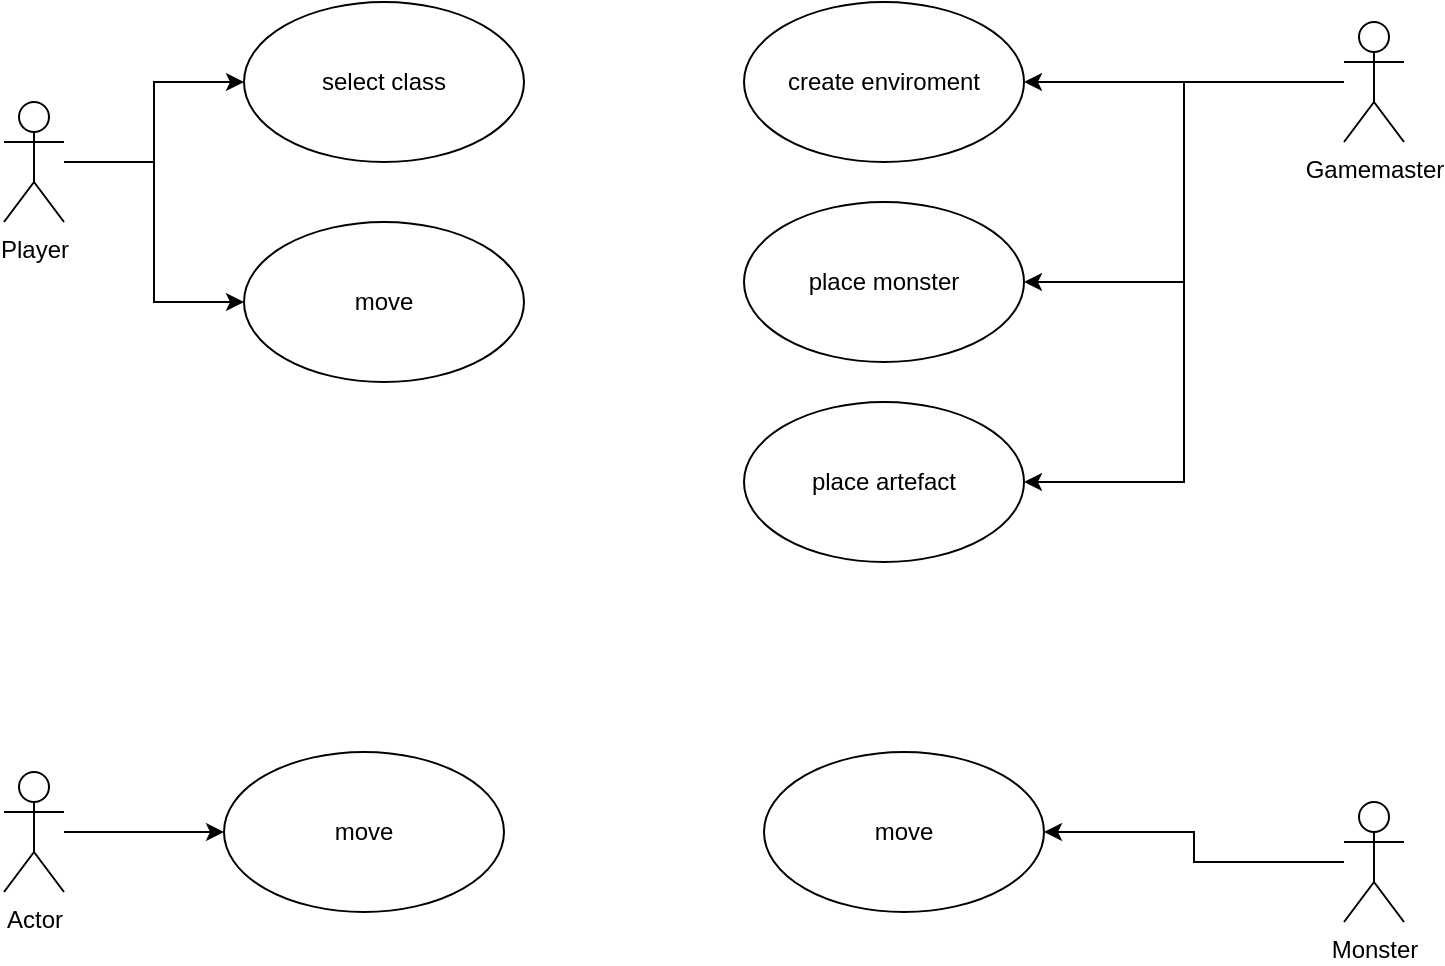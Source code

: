 <mxfile version="22.0.8" type="github">
  <diagram name="Seite-1" id="2xyvLNTgmCJKzzGvqvZv">
    <mxGraphModel dx="1025" dy="719" grid="1" gridSize="10" guides="1" tooltips="1" connect="1" arrows="1" fold="1" page="1" pageScale="1" pageWidth="827" pageHeight="1169" math="0" shadow="0">
      <root>
        <mxCell id="0" />
        <mxCell id="1" parent="0" />
        <mxCell id="BZ70V6ue75BZNzx52PEY-3" style="edgeStyle=orthogonalEdgeStyle;rounded=0;orthogonalLoop=1;jettySize=auto;html=1;entryX=0;entryY=0.5;entryDx=0;entryDy=0;" edge="1" parent="1" source="BZ70V6ue75BZNzx52PEY-1" target="BZ70V6ue75BZNzx52PEY-2">
          <mxGeometry relative="1" as="geometry" />
        </mxCell>
        <mxCell id="BZ70V6ue75BZNzx52PEY-5" style="edgeStyle=orthogonalEdgeStyle;rounded=0;orthogonalLoop=1;jettySize=auto;html=1;entryX=0;entryY=0.5;entryDx=0;entryDy=0;" edge="1" parent="1" source="BZ70V6ue75BZNzx52PEY-1" target="BZ70V6ue75BZNzx52PEY-4">
          <mxGeometry relative="1" as="geometry" />
        </mxCell>
        <mxCell id="BZ70V6ue75BZNzx52PEY-1" value="Player" style="shape=umlActor;verticalLabelPosition=bottom;verticalAlign=top;html=1;outlineConnect=0;" vertex="1" parent="1">
          <mxGeometry x="70" y="190" width="30" height="60" as="geometry" />
        </mxCell>
        <mxCell id="BZ70V6ue75BZNzx52PEY-2" value="select class" style="ellipse;whiteSpace=wrap;html=1;" vertex="1" parent="1">
          <mxGeometry x="190" y="140" width="140" height="80" as="geometry" />
        </mxCell>
        <mxCell id="BZ70V6ue75BZNzx52PEY-4" value="move" style="ellipse;whiteSpace=wrap;html=1;" vertex="1" parent="1">
          <mxGeometry x="190" y="250" width="140" height="80" as="geometry" />
        </mxCell>
        <mxCell id="BZ70V6ue75BZNzx52PEY-9" style="edgeStyle=orthogonalEdgeStyle;rounded=0;orthogonalLoop=1;jettySize=auto;html=1;" edge="1" parent="1" source="BZ70V6ue75BZNzx52PEY-7" target="BZ70V6ue75BZNzx52PEY-8">
          <mxGeometry relative="1" as="geometry" />
        </mxCell>
        <mxCell id="BZ70V6ue75BZNzx52PEY-12" style="edgeStyle=orthogonalEdgeStyle;rounded=0;orthogonalLoop=1;jettySize=auto;html=1;entryX=1;entryY=0.5;entryDx=0;entryDy=0;" edge="1" parent="1" source="BZ70V6ue75BZNzx52PEY-7" target="BZ70V6ue75BZNzx52PEY-11">
          <mxGeometry relative="1" as="geometry" />
        </mxCell>
        <mxCell id="BZ70V6ue75BZNzx52PEY-13" style="edgeStyle=orthogonalEdgeStyle;rounded=0;orthogonalLoop=1;jettySize=auto;html=1;entryX=1;entryY=0.5;entryDx=0;entryDy=0;" edge="1" parent="1" source="BZ70V6ue75BZNzx52PEY-7" target="BZ70V6ue75BZNzx52PEY-10">
          <mxGeometry relative="1" as="geometry" />
        </mxCell>
        <mxCell id="BZ70V6ue75BZNzx52PEY-7" value="Gamemaster" style="shape=umlActor;verticalLabelPosition=bottom;verticalAlign=top;html=1;outlineConnect=0;" vertex="1" parent="1">
          <mxGeometry x="740" y="150" width="30" height="60" as="geometry" />
        </mxCell>
        <mxCell id="BZ70V6ue75BZNzx52PEY-8" value="create enviroment" style="ellipse;whiteSpace=wrap;html=1;" vertex="1" parent="1">
          <mxGeometry x="440" y="140" width="140" height="80" as="geometry" />
        </mxCell>
        <mxCell id="BZ70V6ue75BZNzx52PEY-10" value="place artefact" style="ellipse;whiteSpace=wrap;html=1;" vertex="1" parent="1">
          <mxGeometry x="440" y="340" width="140" height="80" as="geometry" />
        </mxCell>
        <mxCell id="BZ70V6ue75BZNzx52PEY-11" value="place monster" style="ellipse;whiteSpace=wrap;html=1;" vertex="1" parent="1">
          <mxGeometry x="440" y="240" width="140" height="80" as="geometry" />
        </mxCell>
        <mxCell id="BZ70V6ue75BZNzx52PEY-18" style="edgeStyle=orthogonalEdgeStyle;rounded=0;orthogonalLoop=1;jettySize=auto;html=1;entryX=0;entryY=0.5;entryDx=0;entryDy=0;" edge="1" parent="1" source="BZ70V6ue75BZNzx52PEY-14" target="BZ70V6ue75BZNzx52PEY-17">
          <mxGeometry relative="1" as="geometry" />
        </mxCell>
        <mxCell id="BZ70V6ue75BZNzx52PEY-14" value="Actor" style="shape=umlActor;verticalLabelPosition=bottom;verticalAlign=top;html=1;outlineConnect=0;" vertex="1" parent="1">
          <mxGeometry x="70" y="525" width="30" height="60" as="geometry" />
        </mxCell>
        <mxCell id="BZ70V6ue75BZNzx52PEY-17" value="move" style="ellipse;whiteSpace=wrap;html=1;" vertex="1" parent="1">
          <mxGeometry x="180" y="515" width="140" height="80" as="geometry" />
        </mxCell>
        <mxCell id="BZ70V6ue75BZNzx52PEY-24" style="edgeStyle=orthogonalEdgeStyle;rounded=0;orthogonalLoop=1;jettySize=auto;html=1;entryX=1;entryY=0.5;entryDx=0;entryDy=0;" edge="1" parent="1" source="BZ70V6ue75BZNzx52PEY-20" target="BZ70V6ue75BZNzx52PEY-23">
          <mxGeometry relative="1" as="geometry" />
        </mxCell>
        <mxCell id="BZ70V6ue75BZNzx52PEY-20" value="Monster" style="shape=umlActor;verticalLabelPosition=bottom;verticalAlign=top;html=1;outlineConnect=0;" vertex="1" parent="1">
          <mxGeometry x="740" y="540" width="30" height="60" as="geometry" />
        </mxCell>
        <mxCell id="BZ70V6ue75BZNzx52PEY-23" value="move" style="ellipse;whiteSpace=wrap;html=1;" vertex="1" parent="1">
          <mxGeometry x="450" y="515" width="140" height="80" as="geometry" />
        </mxCell>
      </root>
    </mxGraphModel>
  </diagram>
</mxfile>
